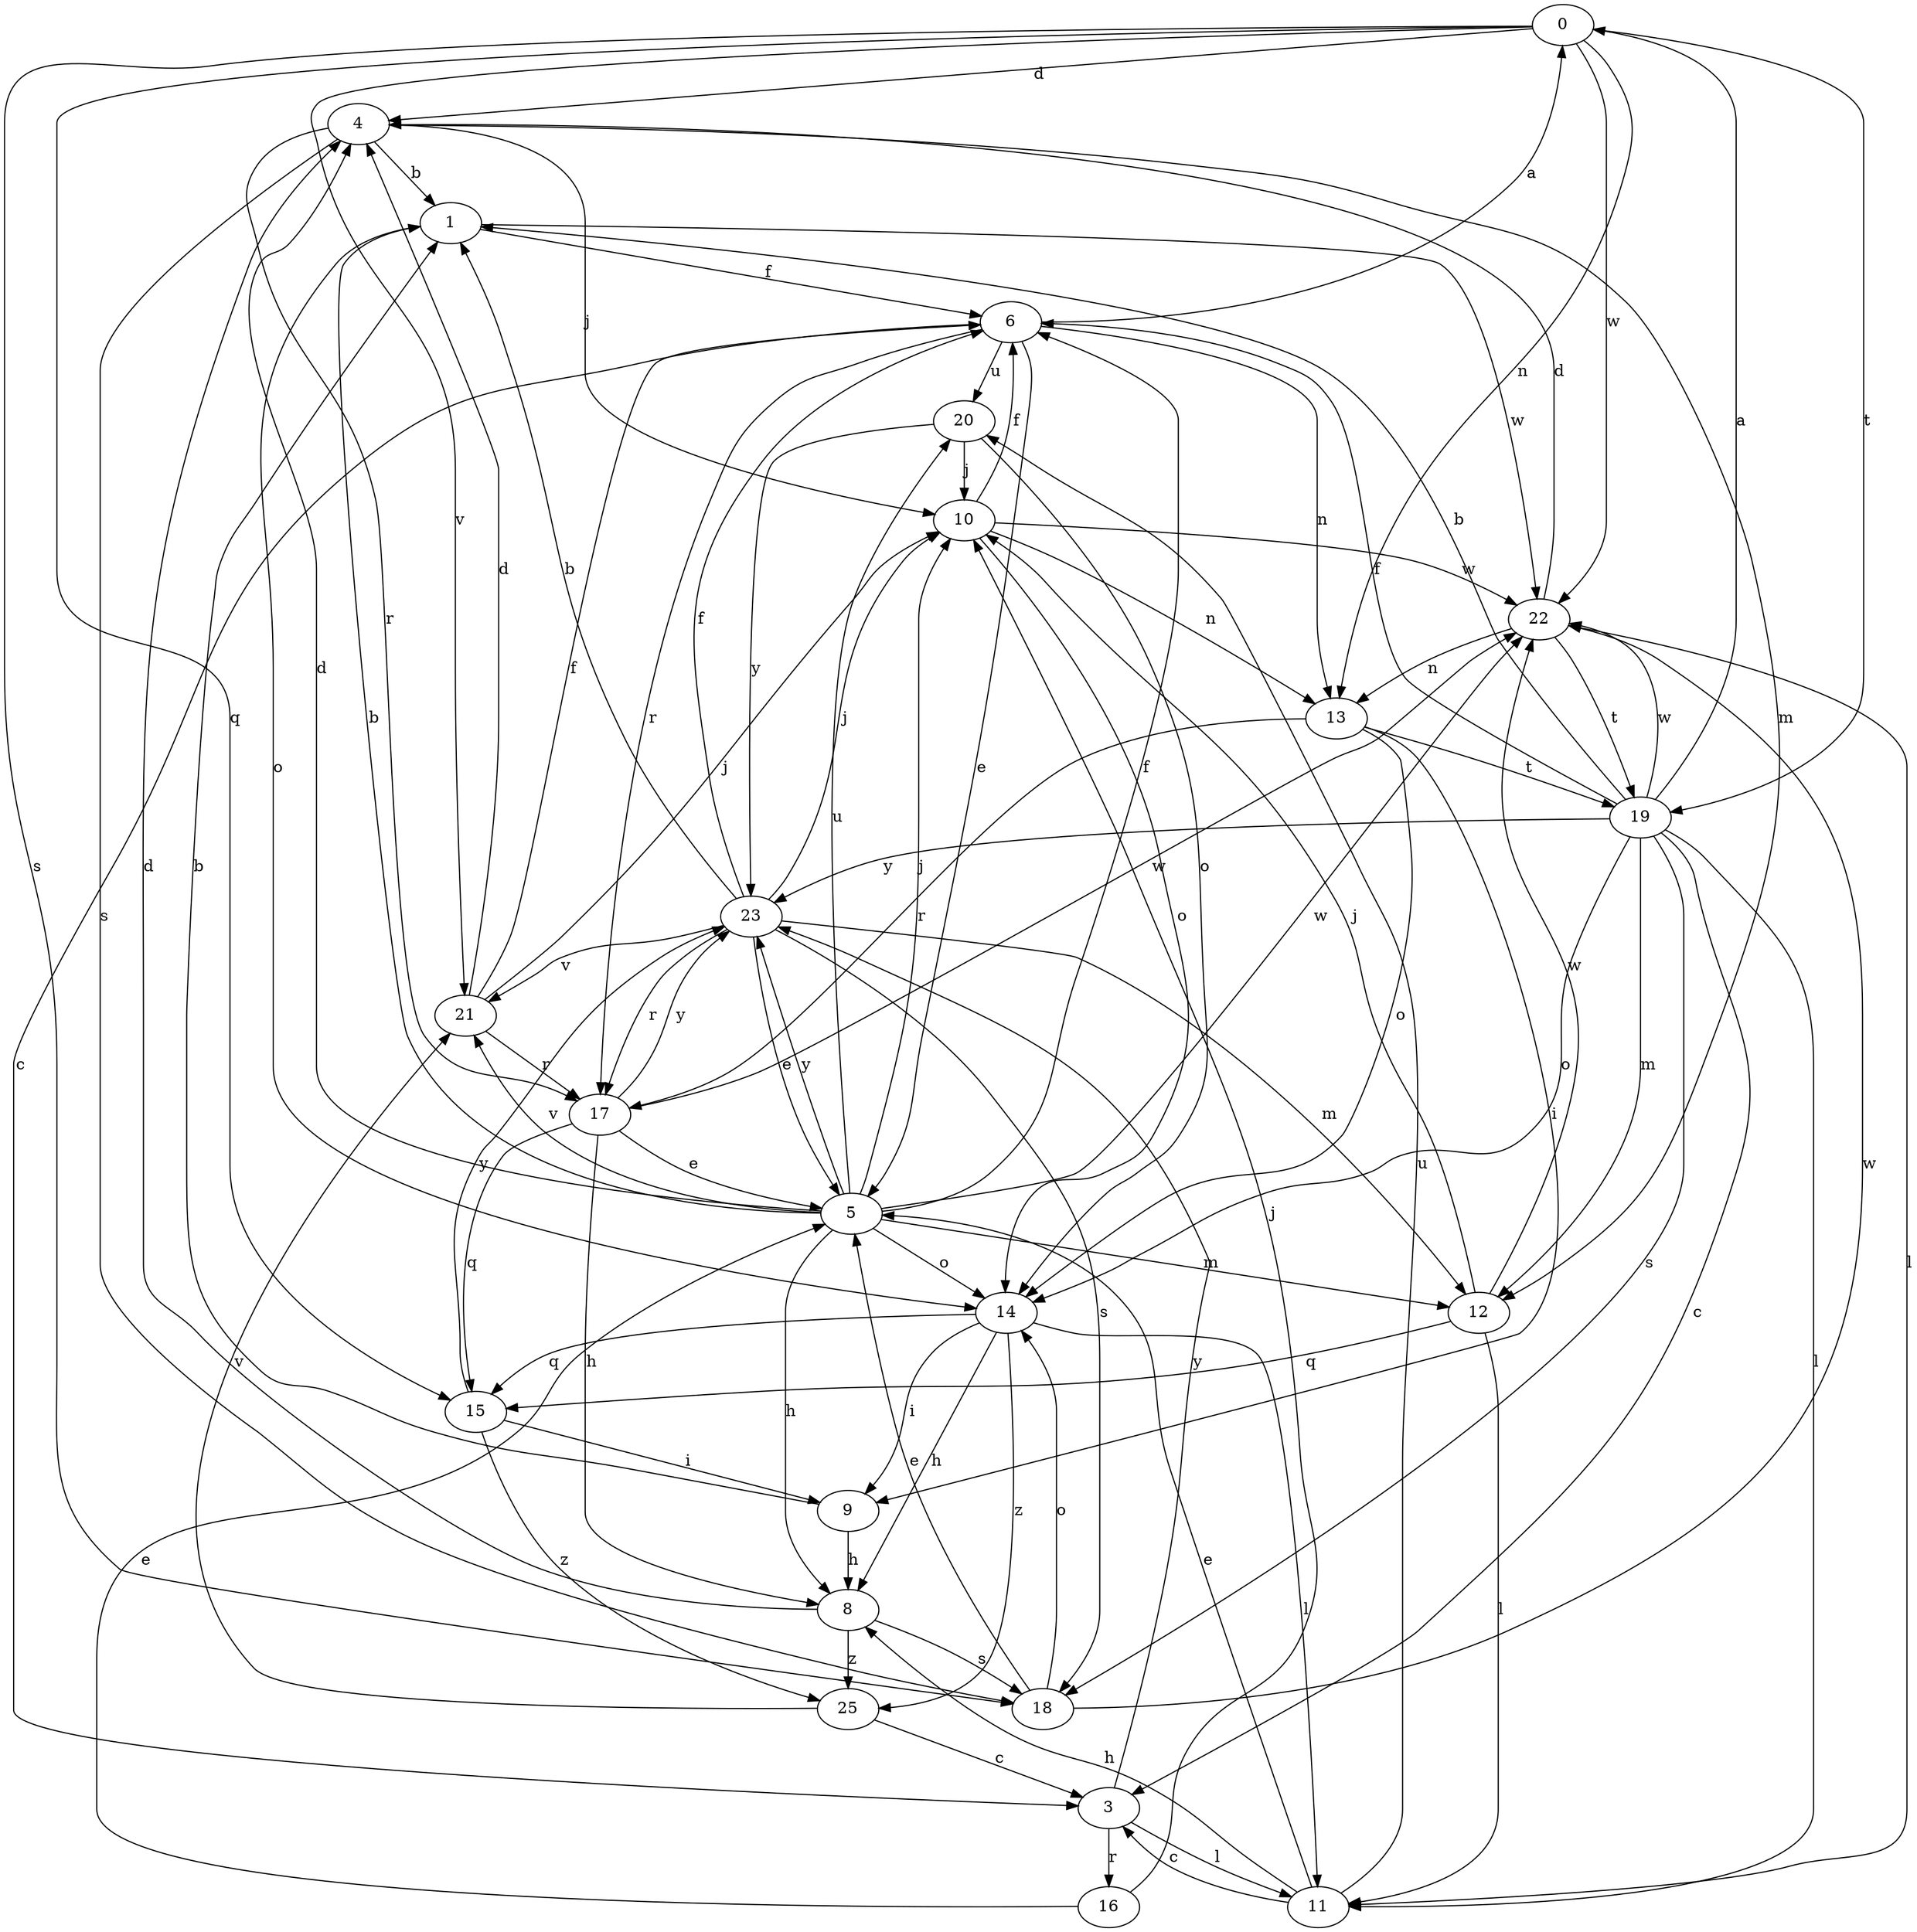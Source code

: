 strict digraph  {
0;
1;
3;
4;
5;
6;
8;
9;
10;
11;
12;
13;
14;
15;
16;
17;
18;
19;
20;
21;
22;
23;
25;
0 -> 4  [label=d];
0 -> 13  [label=n];
0 -> 15  [label=q];
0 -> 18  [label=s];
0 -> 19  [label=t];
0 -> 21  [label=v];
0 -> 22  [label=w];
1 -> 6  [label=f];
1 -> 14  [label=o];
1 -> 22  [label=w];
3 -> 11  [label=l];
3 -> 16  [label=r];
3 -> 23  [label=y];
4 -> 1  [label=b];
4 -> 10  [label=j];
4 -> 12  [label=m];
4 -> 17  [label=r];
4 -> 18  [label=s];
5 -> 1  [label=b];
5 -> 4  [label=d];
5 -> 6  [label=f];
5 -> 8  [label=h];
5 -> 10  [label=j];
5 -> 12  [label=m];
5 -> 14  [label=o];
5 -> 20  [label=u];
5 -> 21  [label=v];
5 -> 22  [label=w];
5 -> 23  [label=y];
6 -> 0  [label=a];
6 -> 3  [label=c];
6 -> 5  [label=e];
6 -> 13  [label=n];
6 -> 17  [label=r];
6 -> 20  [label=u];
8 -> 4  [label=d];
8 -> 18  [label=s];
8 -> 25  [label=z];
9 -> 1  [label=b];
9 -> 8  [label=h];
10 -> 6  [label=f];
10 -> 13  [label=n];
10 -> 14  [label=o];
10 -> 22  [label=w];
11 -> 3  [label=c];
11 -> 5  [label=e];
11 -> 8  [label=h];
11 -> 20  [label=u];
12 -> 10  [label=j];
12 -> 11  [label=l];
12 -> 15  [label=q];
12 -> 22  [label=w];
13 -> 9  [label=i];
13 -> 14  [label=o];
13 -> 17  [label=r];
13 -> 19  [label=t];
14 -> 8  [label=h];
14 -> 9  [label=i];
14 -> 11  [label=l];
14 -> 15  [label=q];
14 -> 25  [label=z];
15 -> 9  [label=i];
15 -> 23  [label=y];
15 -> 25  [label=z];
16 -> 5  [label=e];
16 -> 10  [label=j];
17 -> 5  [label=e];
17 -> 8  [label=h];
17 -> 15  [label=q];
17 -> 22  [label=w];
17 -> 23  [label=y];
18 -> 5  [label=e];
18 -> 14  [label=o];
18 -> 22  [label=w];
19 -> 0  [label=a];
19 -> 1  [label=b];
19 -> 3  [label=c];
19 -> 6  [label=f];
19 -> 11  [label=l];
19 -> 12  [label=m];
19 -> 14  [label=o];
19 -> 18  [label=s];
19 -> 22  [label=w];
19 -> 23  [label=y];
20 -> 10  [label=j];
20 -> 14  [label=o];
20 -> 23  [label=y];
21 -> 4  [label=d];
21 -> 6  [label=f];
21 -> 10  [label=j];
21 -> 17  [label=r];
22 -> 4  [label=d];
22 -> 11  [label=l];
22 -> 13  [label=n];
22 -> 19  [label=t];
23 -> 1  [label=b];
23 -> 5  [label=e];
23 -> 6  [label=f];
23 -> 10  [label=j];
23 -> 12  [label=m];
23 -> 17  [label=r];
23 -> 18  [label=s];
23 -> 21  [label=v];
25 -> 3  [label=c];
25 -> 21  [label=v];
}
